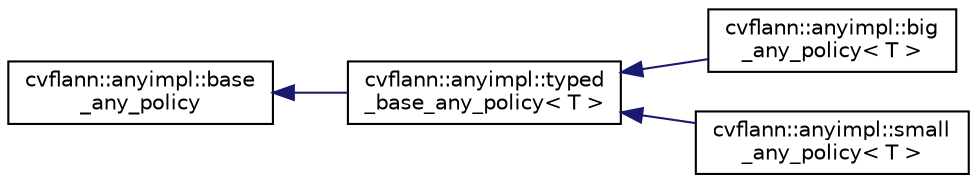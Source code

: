 digraph "Graphical Class Hierarchy"
{
 // LATEX_PDF_SIZE
  edge [fontname="Helvetica",fontsize="10",labelfontname="Helvetica",labelfontsize="10"];
  node [fontname="Helvetica",fontsize="10",shape=record];
  rankdir="LR";
  Node0 [label="cvflann::anyimpl::base\l_any_policy",height=0.2,width=0.4,color="black", fillcolor="white", style="filled",URL="$structcvflann_1_1anyimpl_1_1base__any__policy.html",tooltip=" "];
  Node0 -> Node1 [dir="back",color="midnightblue",fontsize="10",style="solid",fontname="Helvetica"];
  Node1 [label="cvflann::anyimpl::typed\l_base_any_policy\< T \>",height=0.2,width=0.4,color="black", fillcolor="white", style="filled",URL="$structcvflann_1_1anyimpl_1_1typed__base__any__policy.html",tooltip=" "];
  Node1 -> Node2 [dir="back",color="midnightblue",fontsize="10",style="solid",fontname="Helvetica"];
  Node2 [label="cvflann::anyimpl::big\l_any_policy\< T \>",height=0.2,width=0.4,color="black", fillcolor="white", style="filled",URL="$structcvflann_1_1anyimpl_1_1big__any__policy.html",tooltip=" "];
  Node1 -> Node3 [dir="back",color="midnightblue",fontsize="10",style="solid",fontname="Helvetica"];
  Node3 [label="cvflann::anyimpl::small\l_any_policy\< T \>",height=0.2,width=0.4,color="black", fillcolor="white", style="filled",URL="$structcvflann_1_1anyimpl_1_1small__any__policy.html",tooltip=" "];
}
